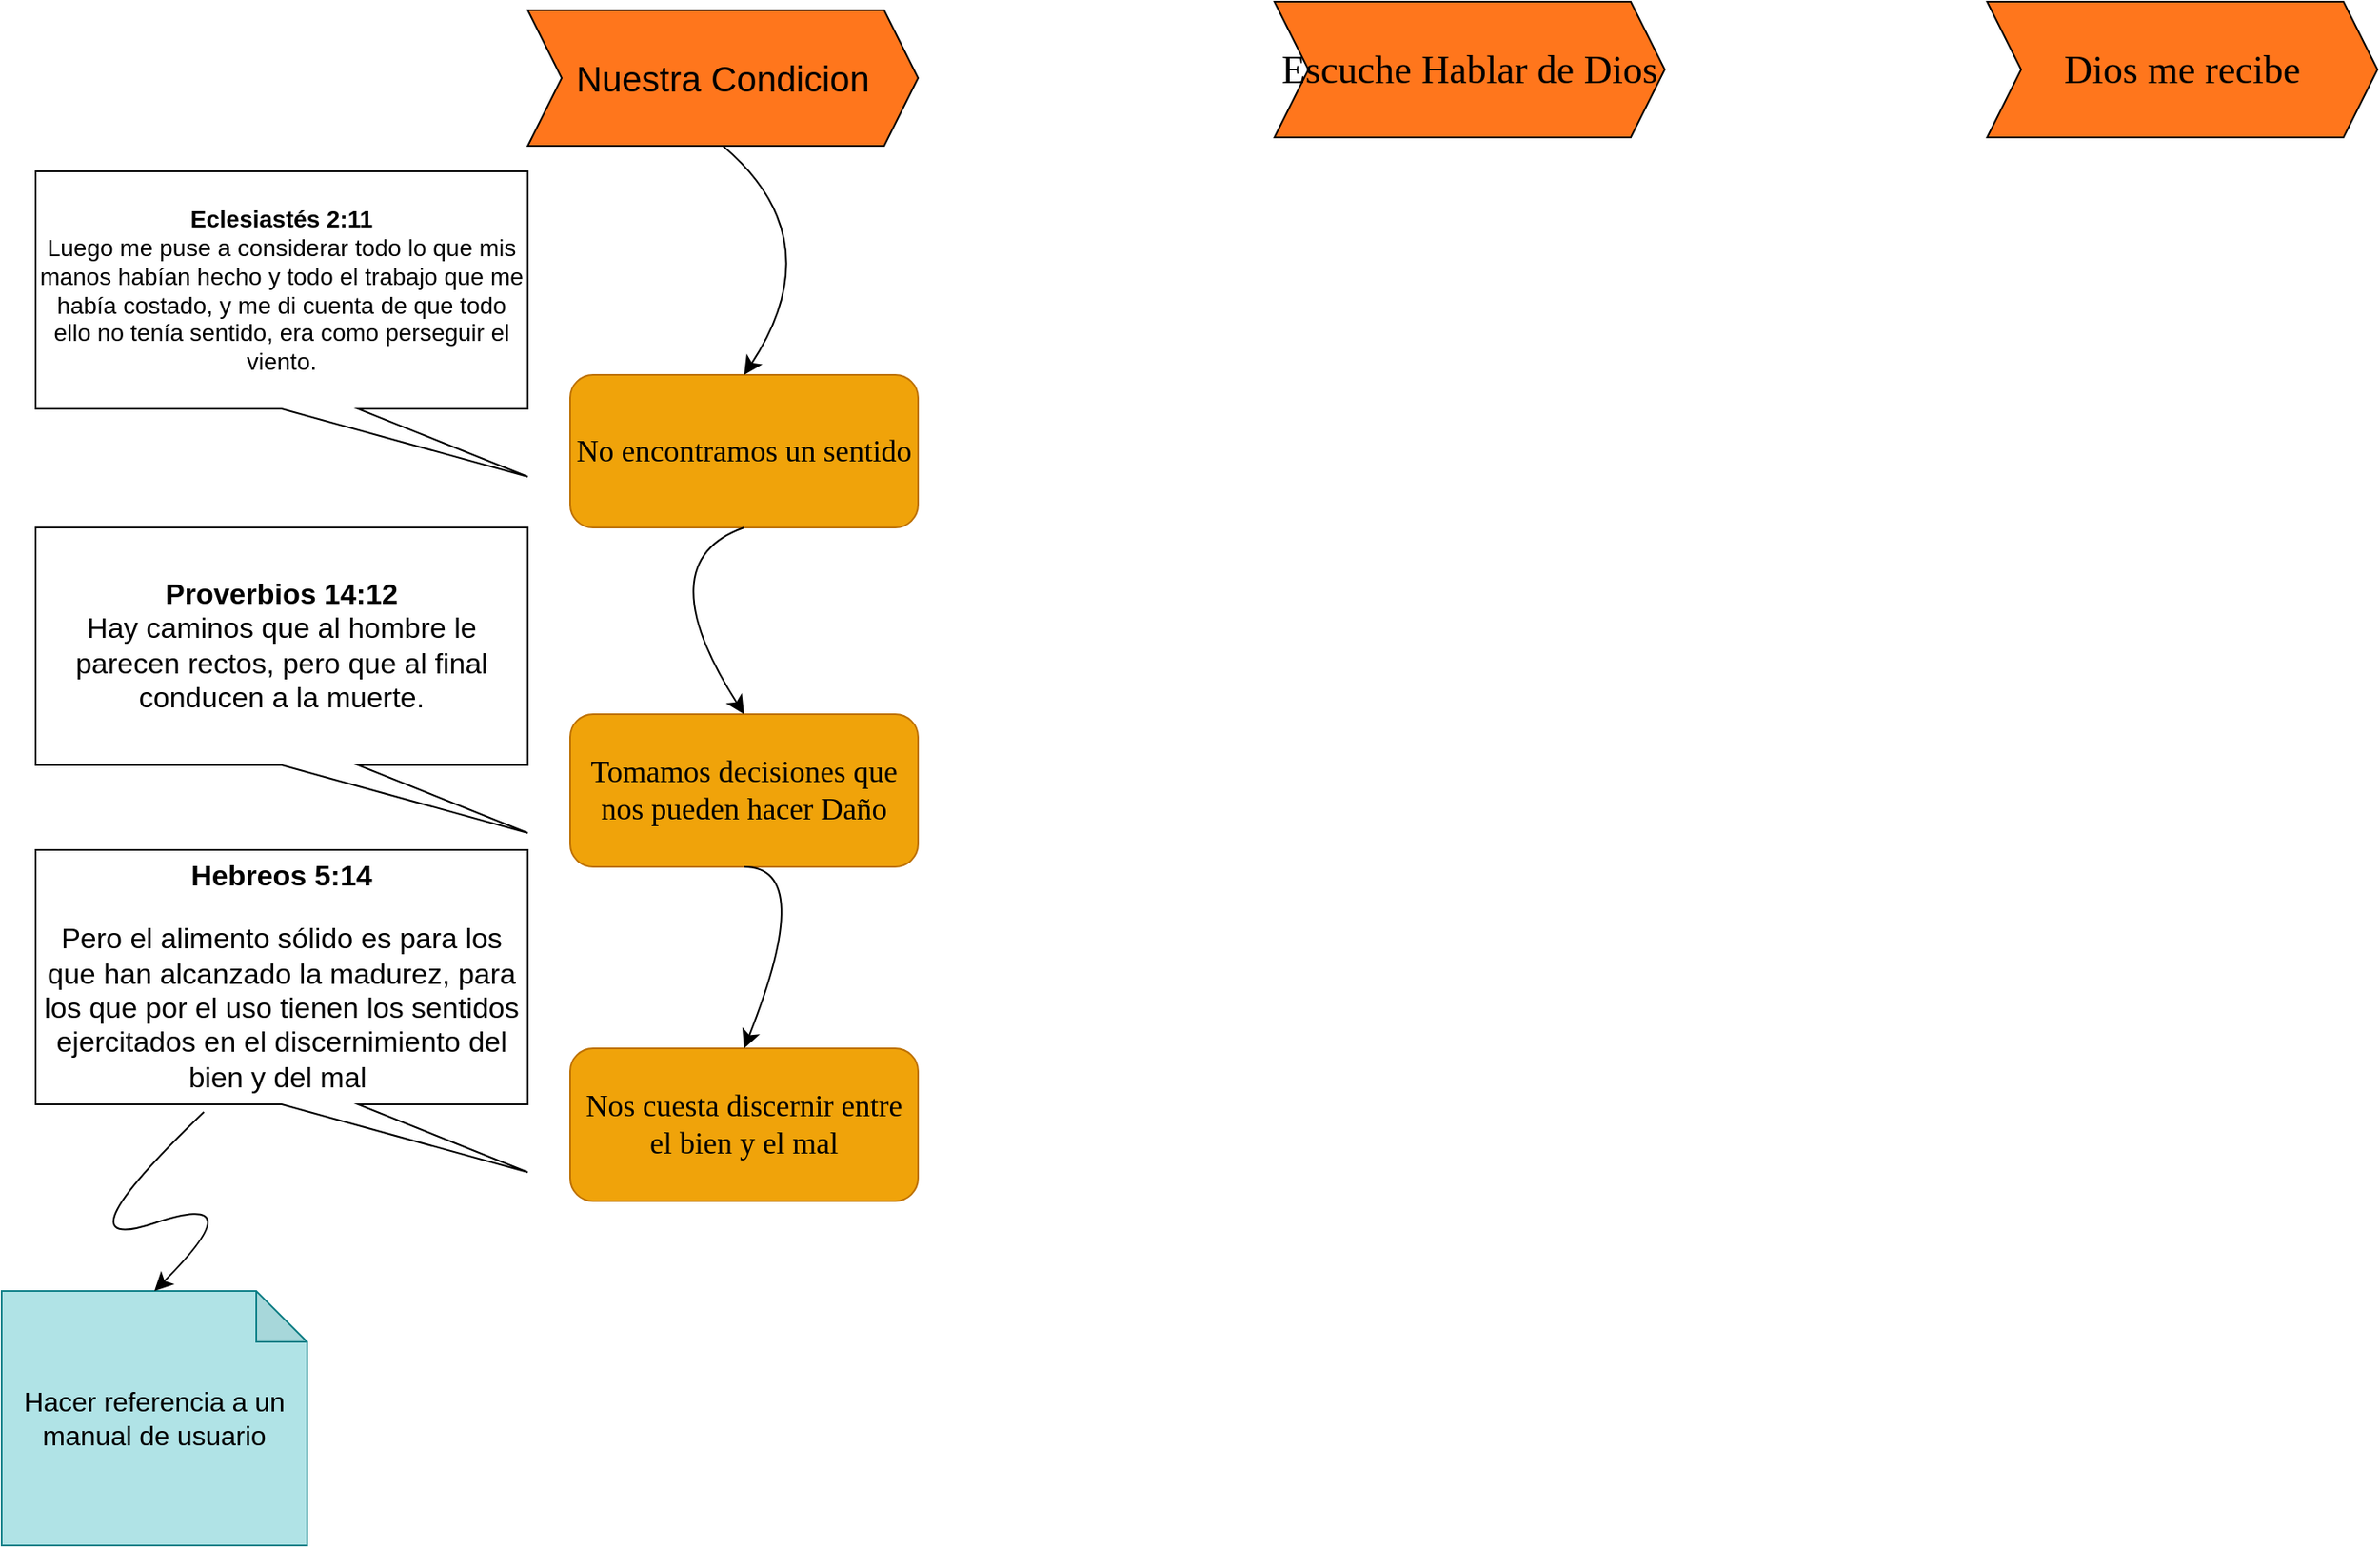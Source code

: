 <mxfile version="26.0.15">
  <diagram id="6a731a19-8d31-9384-78a2-239565b7b9f0" name="Page-1">
    <mxGraphModel dx="1842" dy="613" grid="1" gridSize="10" guides="1" tooltips="1" connect="1" arrows="1" fold="1" page="1" pageScale="1" pageWidth="1169" pageHeight="827" background="#ffffff" math="0" shadow="0">
      <root>
        <mxCell id="0" />
        <mxCell id="1" parent="0" />
        <mxCell id="8QwUIdv59JDNFcZYNyJV-1544" value="Nuestra Condicion" style="shape=step;perimeter=stepPerimeter;whiteSpace=wrap;html=1;fixedSize=1;fillColor=#FF761C;fontSize=21;fontColor=default;" vertex="1" parent="1">
          <mxGeometry x="120" y="215" width="230" height="80" as="geometry" />
        </mxCell>
        <mxCell id="8QwUIdv59JDNFcZYNyJV-1545" value="No encontramos un sentido" style="rounded=1;whiteSpace=wrap;html=1;fontSize=18;fontFamily=Comic Sans MS;fillColor=#f0a30a;strokeColor=#BD7000;fontColor=#000000;" vertex="1" parent="1">
          <mxGeometry x="145" y="430" width="205" height="90" as="geometry" />
        </mxCell>
        <mxCell id="8QwUIdv59JDNFcZYNyJV-1546" value="" style="curved=1;endArrow=classic;html=1;rounded=0;fontSize=12;startSize=8;endSize=8;entryX=0.5;entryY=0;entryDx=0;entryDy=0;exitX=0.5;exitY=1;exitDx=0;exitDy=0;" edge="1" parent="1" source="8QwUIdv59JDNFcZYNyJV-1544" target="8QwUIdv59JDNFcZYNyJV-1545">
          <mxGeometry width="50" height="50" relative="1" as="geometry">
            <mxPoint x="340" y="360" as="sourcePoint" />
            <mxPoint x="550" y="420" as="targetPoint" />
            <Array as="points">
              <mxPoint x="300" y="350" />
            </Array>
          </mxGeometry>
        </mxCell>
        <mxCell id="8QwUIdv59JDNFcZYNyJV-1548" value="Tomamos decisiones que nos pueden hacer Daño" style="rounded=1;whiteSpace=wrap;html=1;fontSize=18;fontFamily=Comic Sans MS;fillColor=#f0a30a;fontColor=#000000;strokeColor=#BD7000;" vertex="1" parent="1">
          <mxGeometry x="145" y="630" width="205" height="90" as="geometry" />
        </mxCell>
        <mxCell id="8QwUIdv59JDNFcZYNyJV-1550" value="Nos cuesta discernir entre el bien y el mal" style="rounded=1;whiteSpace=wrap;html=1;fontSize=18;fontFamily=Comic Sans MS;fillColor=#f0a30a;fontColor=#000000;strokeColor=#BD7000;" vertex="1" parent="1">
          <mxGeometry x="145" y="827" width="205" height="90" as="geometry" />
        </mxCell>
        <mxCell id="8QwUIdv59JDNFcZYNyJV-1551" value="" style="curved=1;endArrow=classic;html=1;rounded=0;fontSize=12;startSize=8;endSize=8;entryX=0.5;entryY=0;entryDx=0;entryDy=0;exitX=0.5;exitY=1;exitDx=0;exitDy=0;" edge="1" parent="1" source="8QwUIdv59JDNFcZYNyJV-1545" target="8QwUIdv59JDNFcZYNyJV-1548">
          <mxGeometry width="50" height="50" relative="1" as="geometry">
            <mxPoint x="250" y="540" as="sourcePoint" />
            <mxPoint x="234" y="590" as="targetPoint" />
            <Array as="points">
              <mxPoint x="190" y="540" />
            </Array>
          </mxGeometry>
        </mxCell>
        <mxCell id="8QwUIdv59JDNFcZYNyJV-1552" value="" style="curved=1;endArrow=classic;html=1;rounded=0;fontSize=12;startSize=8;endSize=8;entryX=0.5;entryY=0;entryDx=0;entryDy=0;exitX=0.5;exitY=1;exitDx=0;exitDy=0;" edge="1" parent="1" source="8QwUIdv59JDNFcZYNyJV-1548" target="8QwUIdv59JDNFcZYNyJV-1550">
          <mxGeometry width="50" height="50" relative="1" as="geometry">
            <mxPoint x="104" y="690" as="sourcePoint" />
            <mxPoint x="104" y="776" as="targetPoint" />
            <Array as="points">
              <mxPoint x="290" y="720" />
            </Array>
          </mxGeometry>
        </mxCell>
        <mxCell id="8QwUIdv59JDNFcZYNyJV-1553" value="&lt;strong&gt;Eclesiastés 2:11&lt;/strong&gt;&lt;br&gt;Luego me puse a considerar todo lo que mis manos habían hecho y todo el trabajo que me había costado, y me di cuenta de que todo ello no tenía sentido, era como perseguir el viento." style="shape=callout;whiteSpace=wrap;html=1;perimeter=calloutPerimeter;position2=1;size=40;position=0.5;base=45;fontSize=14;" vertex="1" parent="1">
          <mxGeometry x="-170" y="310" width="290" height="180" as="geometry" />
        </mxCell>
        <mxCell id="8QwUIdv59JDNFcZYNyJV-1555" value="&lt;strong&gt;Proverbios 14:12&lt;/strong&gt;&lt;br&gt;Hay caminos que al hombre le parecen rectos, pero que al final conducen a la muerte." style="shape=callout;whiteSpace=wrap;html=1;perimeter=calloutPerimeter;position2=1;size=40;position=0.5;base=45;fontSize=17;" vertex="1" parent="1">
          <mxGeometry x="-170" y="520" width="290" height="180" as="geometry" />
        </mxCell>
        <mxCell id="8QwUIdv59JDNFcZYNyJV-1556" value="Escuche Hablar de Dios" style="shape=step;perimeter=stepPerimeter;whiteSpace=wrap;html=1;fixedSize=1;fillColor=#FF761C;fontFamily=Tahoma;fontColor=default;labelBackgroundColor=none;fontSize=23;" vertex="1" parent="1">
          <mxGeometry x="560" y="210" width="230" height="80" as="geometry" />
        </mxCell>
        <mxCell id="8QwUIdv59JDNFcZYNyJV-1558" value="Dios me recibe" style="shape=step;perimeter=stepPerimeter;whiteSpace=wrap;html=1;fixedSize=1;fillColor=#FF761C;fontFamily=Tahoma;fontColor=default;labelBackgroundColor=none;fontSize=23;" vertex="1" parent="1">
          <mxGeometry x="980" y="210" width="230" height="80" as="geometry" />
        </mxCell>
        <mxCell id="8QwUIdv59JDNFcZYNyJV-1560" value="&lt;p data-sourcepos=&quot;3:1-3:16&quot;&gt;&lt;strong&gt;Hebreos 5:14&lt;/strong&gt;&lt;/p&gt;&lt;p data-sourcepos=&quot;3:1-3:16&quot;&gt;&lt;span style=&quot;background-color: transparent; color: light-dark(rgb(0, 0, 0), rgb(255, 255, 255));&quot;&gt;Pero el alimento sólido es para los que han alcanzado la madurez, para los que por el uso tienen los sentidos ejercitados en el discernimiento del bien y del mal&amp;nbsp;&lt;/span&gt;&lt;/p&gt;" style="shape=callout;whiteSpace=wrap;html=1;perimeter=calloutPerimeter;position2=1;size=40;position=0.5;base=45;fontSize=17;" vertex="1" parent="1">
          <mxGeometry x="-170" y="710" width="290" height="190" as="geometry" />
        </mxCell>
        <mxCell id="8QwUIdv59JDNFcZYNyJV-1561" value="Hacer referencia a un manual de usuario" style="shape=note;whiteSpace=wrap;html=1;backgroundOutline=1;darkOpacity=0.05;fillColor=#b0e3e6;strokeColor=#0e8088;fontSize=16;" vertex="1" parent="1">
          <mxGeometry x="-190" y="970" width="180" height="150" as="geometry" />
        </mxCell>
        <mxCell id="8QwUIdv59JDNFcZYNyJV-1562" value="" style="curved=1;endArrow=classic;html=1;rounded=0;fontSize=12;startSize=8;endSize=8;exitX=0.342;exitY=0.813;exitDx=0;exitDy=0;exitPerimeter=0;entryX=0.5;entryY=0;entryDx=0;entryDy=0;entryPerimeter=0;" edge="1" parent="1" source="8QwUIdv59JDNFcZYNyJV-1560" target="8QwUIdv59JDNFcZYNyJV-1561">
          <mxGeometry width="50" height="50" relative="1" as="geometry">
            <mxPoint x="-100" y="940" as="sourcePoint" />
            <mxPoint x="60" y="930" as="targetPoint" />
            <Array as="points">
              <mxPoint x="-160" y="950" />
              <mxPoint x="-40" y="910" />
            </Array>
          </mxGeometry>
        </mxCell>
      </root>
    </mxGraphModel>
  </diagram>
</mxfile>
